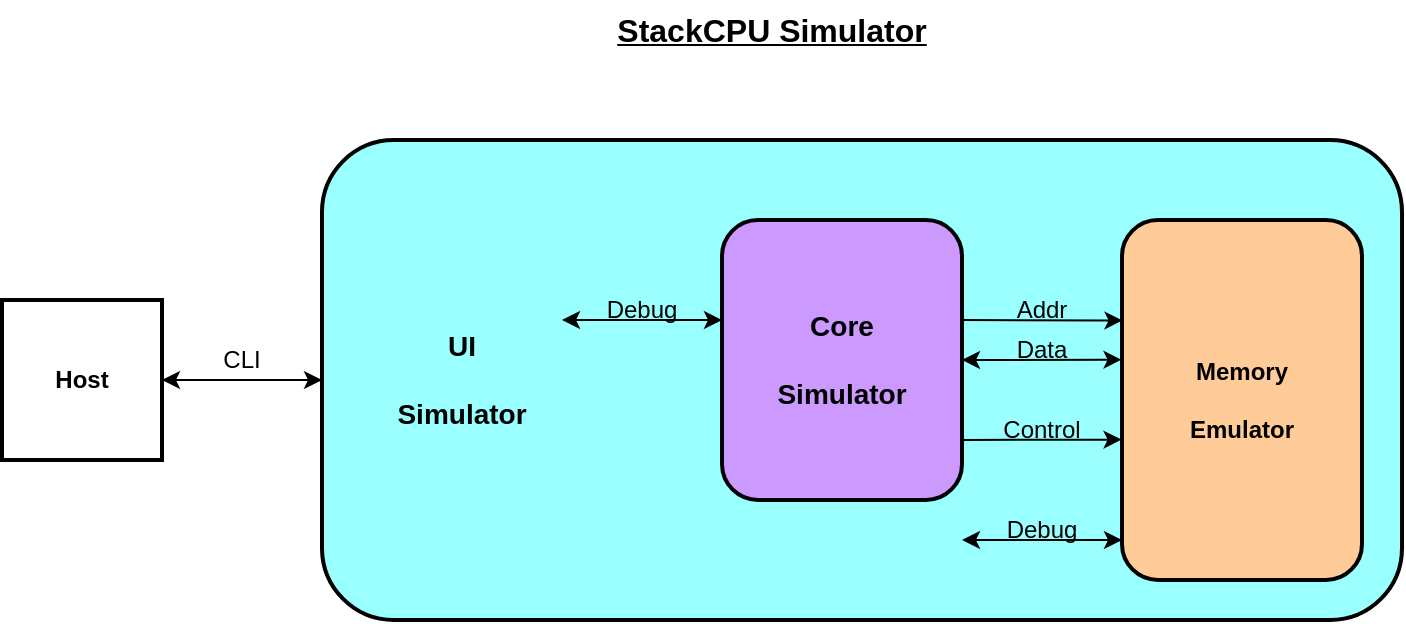 <mxfile version="28.0.6">
  <diagram name="Page-1" id="BbSBP4abYsXCL_7tAHS7">
    <mxGraphModel dx="1126" dy="745" grid="1" gridSize="10" guides="1" tooltips="1" connect="1" arrows="1" fold="1" page="1" pageScale="1" pageWidth="1100" pageHeight="850" math="0" shadow="0">
      <root>
        <mxCell id="0" />
        <mxCell id="1" parent="0" />
        <mxCell id="cIu1z3gt57FhLeJCJY-A-1" value="&lt;b&gt;&lt;u&gt;&lt;font style=&quot;font-size: 16px;&quot;&gt;StackCPU Simulator&lt;/font&gt;&lt;/u&gt;&lt;/b&gt;" style="text;html=1;align=center;verticalAlign=middle;whiteSpace=wrap;rounded=0;" parent="1" vertex="1">
          <mxGeometry x="460" y="90" width="170" height="30" as="geometry" />
        </mxCell>
        <mxCell id="cIu1z3gt57FhLeJCJY-A-2" value="" style="rounded=1;whiteSpace=wrap;html=1;fillColor=#99FFFF;strokeWidth=2;" parent="1" vertex="1">
          <mxGeometry x="320" y="160" width="540" height="240" as="geometry" />
        </mxCell>
        <mxCell id="cIu1z3gt57FhLeJCJY-A-3" value="" style="rounded=1;whiteSpace=wrap;html=1;fillColor=#CC99FF;strokeWidth=2;" parent="1" vertex="1">
          <mxGeometry x="520" y="200" width="120" height="140" as="geometry" />
        </mxCell>
        <mxCell id="cIu1z3gt57FhLeJCJY-A-4" value="" style="rounded=1;whiteSpace=wrap;html=1;fillColor=#FFCC99;strokeWidth=2;" parent="1" vertex="1">
          <mxGeometry x="720" y="200" width="120" height="180" as="geometry" />
        </mxCell>
        <mxCell id="cIu1z3gt57FhLeJCJY-A-5" value="&lt;b&gt;Memory&lt;/b&gt;&lt;div&gt;&lt;b&gt;&lt;br&gt;&lt;/b&gt;&lt;div&gt;&lt;b&gt;Emulator&lt;/b&gt;&lt;/div&gt;&lt;/div&gt;" style="text;html=1;align=center;verticalAlign=middle;whiteSpace=wrap;rounded=0;" parent="1" vertex="1">
          <mxGeometry x="750" y="275" width="60" height="30" as="geometry" />
        </mxCell>
        <mxCell id="cIu1z3gt57FhLeJCJY-A-6" value="&lt;b&gt;&lt;font style=&quot;font-size: 14px;&quot;&gt;Core&lt;/font&gt;&lt;/b&gt;&lt;div&gt;&lt;b&gt;&lt;font style=&quot;font-size: 14px;&quot;&gt;&lt;br&gt;&lt;/font&gt;&lt;/b&gt;&lt;div&gt;&lt;b&gt;&lt;font style=&quot;font-size: 14px;&quot;&gt;Simulator&lt;/font&gt;&lt;/b&gt;&lt;/div&gt;&lt;/div&gt;" style="text;html=1;align=center;verticalAlign=middle;whiteSpace=wrap;rounded=0;" parent="1" vertex="1">
          <mxGeometry x="550" y="255" width="60" height="30" as="geometry" />
        </mxCell>
        <mxCell id="cIu1z3gt57FhLeJCJY-A-7" value="&lt;b&gt;&lt;font style=&quot;font-size: 14px;&quot;&gt;UI&lt;/font&gt;&lt;/b&gt;&lt;div&gt;&lt;b&gt;&lt;font style=&quot;font-size: 14px;&quot;&gt;&lt;br&gt;&lt;/font&gt;&lt;/b&gt;&lt;div&gt;&lt;b&gt;&lt;font style=&quot;font-size: 14px;&quot;&gt;Simulator&lt;/font&gt;&lt;/b&gt;&lt;/div&gt;&lt;/div&gt;" style="text;html=1;align=center;verticalAlign=middle;whiteSpace=wrap;rounded=0;" parent="1" vertex="1">
          <mxGeometry x="360" y="265" width="60" height="30" as="geometry" />
        </mxCell>
        <mxCell id="cIu1z3gt57FhLeJCJY-A-8" value="" style="endArrow=classic;startArrow=classic;html=1;rounded=0;entryX=-0.002;entryY=0.388;entryDx=0;entryDy=0;exitX=1;exitY=0.5;exitDx=0;exitDy=0;entryPerimeter=0;" parent="1" source="cIu1z3gt57FhLeJCJY-A-3" target="cIu1z3gt57FhLeJCJY-A-4" edge="1">
          <mxGeometry width="50" height="50" relative="1" as="geometry">
            <mxPoint x="640" y="290" as="sourcePoint" />
            <mxPoint x="690" y="240" as="targetPoint" />
          </mxGeometry>
        </mxCell>
        <mxCell id="cIu1z3gt57FhLeJCJY-A-9" value="" style="endArrow=classic;html=1;rounded=0;entryX=0.002;entryY=0.279;entryDx=0;entryDy=0;entryPerimeter=0;" parent="1" target="cIu1z3gt57FhLeJCJY-A-4" edge="1">
          <mxGeometry width="50" height="50" relative="1" as="geometry">
            <mxPoint x="640" y="250" as="sourcePoint" />
            <mxPoint x="710" y="250" as="targetPoint" />
          </mxGeometry>
        </mxCell>
        <mxCell id="cIu1z3gt57FhLeJCJY-A-10" value="" style="endArrow=classic;html=1;rounded=0;entryX=-0.002;entryY=0.61;entryDx=0;entryDy=0;entryPerimeter=0;" parent="1" target="cIu1z3gt57FhLeJCJY-A-4" edge="1">
          <mxGeometry width="50" height="50" relative="1" as="geometry">
            <mxPoint x="641" y="310" as="sourcePoint" />
            <mxPoint x="690" y="270" as="targetPoint" />
          </mxGeometry>
        </mxCell>
        <mxCell id="cIu1z3gt57FhLeJCJY-A-11" value="Addr" style="text;html=1;align=center;verticalAlign=middle;whiteSpace=wrap;rounded=0;" parent="1" vertex="1">
          <mxGeometry x="650" y="230" width="60" height="30" as="geometry" />
        </mxCell>
        <mxCell id="cIu1z3gt57FhLeJCJY-A-12" value="Data" style="text;html=1;align=center;verticalAlign=middle;whiteSpace=wrap;rounded=0;" parent="1" vertex="1">
          <mxGeometry x="650" y="250" width="60" height="30" as="geometry" />
        </mxCell>
        <mxCell id="cIu1z3gt57FhLeJCJY-A-13" value="Control" style="text;html=1;align=center;verticalAlign=middle;whiteSpace=wrap;rounded=0;" parent="1" vertex="1">
          <mxGeometry x="650" y="290" width="60" height="30" as="geometry" />
        </mxCell>
        <mxCell id="nz7FtsPMvwbF5dSZm508-1" value="" style="endArrow=classic;startArrow=classic;html=1;rounded=0;" edge="1" parent="1">
          <mxGeometry width="50" height="50" relative="1" as="geometry">
            <mxPoint x="440" y="250" as="sourcePoint" />
            <mxPoint x="520" y="250" as="targetPoint" />
          </mxGeometry>
        </mxCell>
        <mxCell id="nz7FtsPMvwbF5dSZm508-2" value="Debug" style="text;html=1;align=center;verticalAlign=middle;whiteSpace=wrap;rounded=0;" vertex="1" parent="1">
          <mxGeometry x="450" y="230" width="60" height="30" as="geometry" />
        </mxCell>
        <mxCell id="nz7FtsPMvwbF5dSZm508-3" value="" style="endArrow=classic;startArrow=classic;html=1;rounded=0;" edge="1" parent="1">
          <mxGeometry width="50" height="50" relative="1" as="geometry">
            <mxPoint x="640" y="360" as="sourcePoint" />
            <mxPoint x="720" y="360" as="targetPoint" />
          </mxGeometry>
        </mxCell>
        <mxCell id="nz7FtsPMvwbF5dSZm508-4" value="Debug" style="text;html=1;align=center;verticalAlign=middle;whiteSpace=wrap;rounded=0;" vertex="1" parent="1">
          <mxGeometry x="650" y="340" width="60" height="30" as="geometry" />
        </mxCell>
        <mxCell id="nz7FtsPMvwbF5dSZm508-5" value="" style="whiteSpace=wrap;html=1;aspect=fixed;strokeWidth=2;" vertex="1" parent="1">
          <mxGeometry x="160" y="240" width="80" height="80" as="geometry" />
        </mxCell>
        <mxCell id="nz7FtsPMvwbF5dSZm508-6" value="&lt;b&gt;Host&lt;/b&gt;" style="text;html=1;align=center;verticalAlign=middle;whiteSpace=wrap;rounded=0;" vertex="1" parent="1">
          <mxGeometry x="170" y="265" width="60" height="30" as="geometry" />
        </mxCell>
        <mxCell id="nz7FtsPMvwbF5dSZm508-7" value="" style="endArrow=classic;startArrow=classic;html=1;rounded=0;entryX=0;entryY=0.5;entryDx=0;entryDy=0;" edge="1" parent="1" target="cIu1z3gt57FhLeJCJY-A-2">
          <mxGeometry width="50" height="50" relative="1" as="geometry">
            <mxPoint x="240" y="280" as="sourcePoint" />
            <mxPoint x="290" y="230" as="targetPoint" />
          </mxGeometry>
        </mxCell>
        <mxCell id="nz7FtsPMvwbF5dSZm508-8" value="CLI" style="text;html=1;align=center;verticalAlign=middle;whiteSpace=wrap;rounded=0;" vertex="1" parent="1">
          <mxGeometry x="250" y="255" width="60" height="30" as="geometry" />
        </mxCell>
      </root>
    </mxGraphModel>
  </diagram>
</mxfile>
